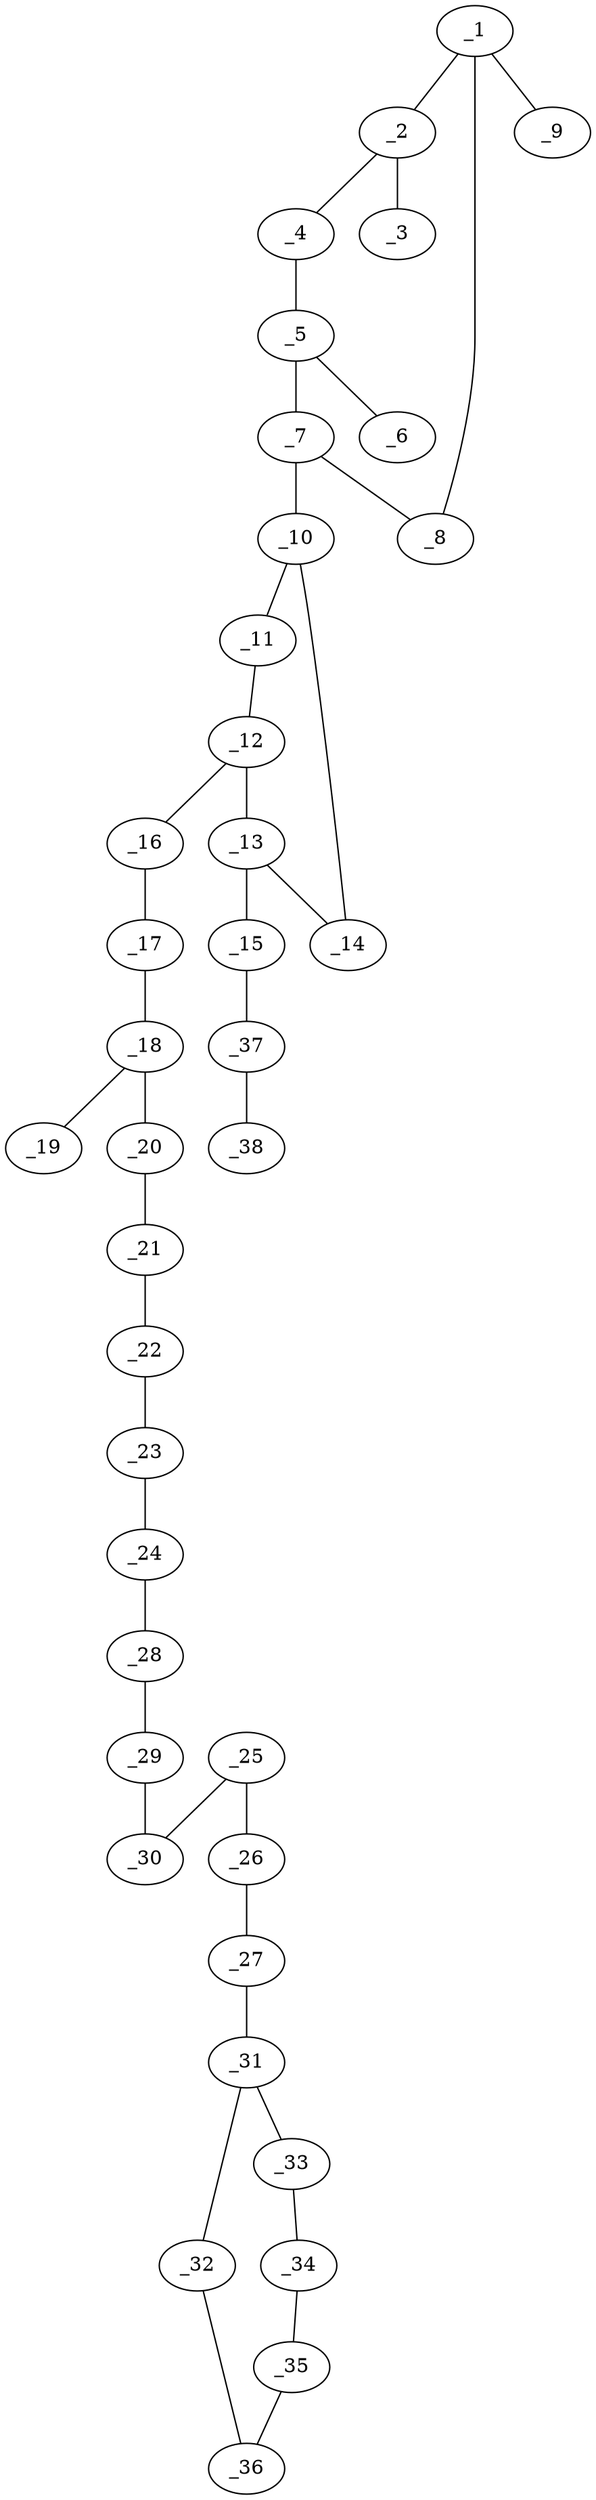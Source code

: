 graph molid664210 {
	_1	 [charge=0,
		chem=1,
		symbol="C  ",
		x="16.6122",
		y="-5.0009"];
	_2	 [charge=0,
		chem=1,
		symbol="C  ",
		x="15.7462",
		y="-5.5009"];
	_1 -- _2	 [valence=1];
	_8	 [charge=0,
		chem=1,
		symbol="C  ",
		x="16.6122",
		y="-4.0009"];
	_1 -- _8	 [valence=2];
	_9	 [charge=0,
		chem=1,
		symbol="C  ",
		x="17.4782",
		y="-5.501"];
	_1 -- _9	 [valence=1];
	_3	 [charge=0,
		chem=2,
		symbol="O  ",
		x="15.7462",
		y="-6.5009"];
	_2 -- _3	 [valence=2];
	_4	 [charge=0,
		chem=4,
		symbol="N  ",
		x="14.8802",
		y="-5.0009"];
	_2 -- _4	 [valence=1];
	_5	 [charge=0,
		chem=1,
		symbol="C  ",
		x="14.8802",
		y="-4.0009"];
	_4 -- _5	 [valence=1];
	_6	 [charge=0,
		chem=2,
		symbol="O  ",
		x="14.0142",
		y="-3.5009"];
	_5 -- _6	 [valence=2];
	_7	 [charge=0,
		chem=4,
		symbol="N  ",
		x="15.7462",
		y="-3.5009"];
	_5 -- _7	 [valence=1];
	_7 -- _8	 [valence=1];
	_10	 [charge=0,
		chem=1,
		symbol="C  ",
		x="15.7462",
		y="-2.5009"];
	_7 -- _10	 [valence=1];
	_11	 [charge=0,
		chem=2,
		symbol="O  ",
		x="14.9372",
		y="-1.9132"];
	_10 -- _11	 [valence=1];
	_14	 [charge=0,
		chem=1,
		symbol="C  ",
		x="16.5552",
		y="-1.9132"];
	_10 -- _14	 [valence=1];
	_12	 [charge=0,
		chem=1,
		symbol="C  ",
		x="15.2462",
		y="-0.9621"];
	_11 -- _12	 [valence=1];
	_13	 [charge=0,
		chem=1,
		symbol="C  ",
		x="16.2462",
		y="-0.9621"];
	_12 -- _13	 [valence=1];
	_16	 [charge=0,
		chem=1,
		symbol="C  ",
		x="14.6584",
		y="-0.1531"];
	_12 -- _16	 [valence=1];
	_13 -- _14	 [valence=1];
	_15	 [charge=0,
		chem=4,
		symbol="N  ",
		x="16.834",
		y="-0.1531"];
	_13 -- _15	 [valence=1];
	_37	 [charge=1,
		chem=4,
		symbol="N  ",
		x="17.8285",
		y="-0.2576"];
	_15 -- _37	 [valence=2];
	_17	 [charge=0,
		chem=2,
		symbol="O  ",
		x="13.6639",
		y="-0.2576"];
	_16 -- _17	 [valence=1];
	_18	 [charge=0,
		chem=1,
		symbol="C  ",
		x="13.0761",
		y="0.5514"];
	_17 -- _18	 [valence=1];
	_19	 [charge=0,
		chem=2,
		symbol="O  ",
		x="13.4829",
		y="1.465"];
	_18 -- _19	 [valence=2];
	_20	 [charge=0,
		chem=1,
		symbol="C  ",
		x="12.0816",
		y="0.4469"];
	_18 -- _20	 [valence=1];
	_21	 [charge=0,
		chem=1,
		symbol="C  ",
		x="11.4938",
		y="1.2559"];
	_20 -- _21	 [valence=1];
	_22	 [charge=0,
		chem=1,
		symbol="C  ",
		x="10.4993",
		y="1.1514"];
	_21 -- _22	 [valence=1];
	_23	 [charge=0,
		chem=1,
		symbol="C  ",
		x="9.9115",
		y="1.9604"];
	_22 -- _23	 [valence=1];
	_24	 [charge=0,
		chem=1,
		symbol="C  ",
		x="8.917",
		y="1.8559"];
	_23 -- _24	 [valence=1];
	_28	 [charge=0,
		chem=1,
		symbol="C  ",
		x="8.3292",
		y="2.6649"];
	_24 -- _28	 [valence=1];
	_25	 [charge=0,
		chem=1,
		symbol="C  ",
		x="5.7524",
		y="3.2649"];
	_26	 [charge=0,
		chem=1,
		symbol="C  ",
		x="5.1646",
		y="4.0739"];
	_25 -- _26	 [valence=1];
	_30	 [charge=0,
		chem=1,
		symbol="C  ",
		x="6.7469",
		y="3.3694"];
	_25 -- _30	 [valence=1];
	_27	 [charge=0,
		chem=2,
		symbol="O  ",
		x="4.1701",
		y="3.9694"];
	_26 -- _27	 [valence=1];
	_31	 [charge=0,
		chem=1,
		symbol="C  ",
		x="3.5823",
		y="4.7784"];
	_27 -- _31	 [valence=1];
	_29	 [charge=0,
		chem=1,
		symbol="C  ",
		x="7.3347",
		y="2.5604"];
	_28 -- _29	 [valence=1];
	_29 -- _30	 [valence=1];
	_32	 [charge=0,
		chem=1,
		symbol="C  ",
		x="2.5878",
		y="4.6739"];
	_31 -- _32	 [valence=1];
	_33	 [charge=0,
		chem=1,
		symbol="C  ",
		x="3.989",
		y="5.6919"];
	_31 -- _33	 [valence=2];
	_36	 [charge=0,
		chem=1,
		symbol="C  ",
		x=2,
		y="5.4829"];
	_32 -- _36	 [valence=2];
	_34	 [charge=0,
		chem=1,
		symbol="C  ",
		x="3.4013",
		y="6.5009"];
	_33 -- _34	 [valence=1];
	_35	 [charge=0,
		chem=1,
		symbol="C  ",
		x="2.4067",
		y="6.3964"];
	_34 -- _35	 [valence=2];
	_35 -- _36	 [valence=1];
	_38	 [charge="-1",
		chem=4,
		symbol="N  ",
		x="18.823",
		y="-0.3622"];
	_37 -- _38	 [valence=2];
}
